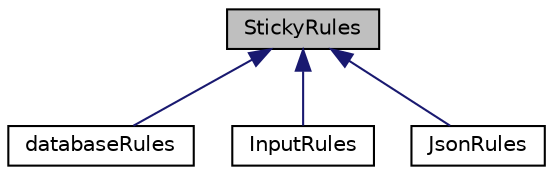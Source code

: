 digraph "StickyRules"
{
  edge [fontname="Helvetica",fontsize="10",labelfontname="Helvetica",labelfontsize="10"];
  node [fontname="Helvetica",fontsize="10",shape=record];
  Node0 [label="StickyRules",height=0.2,width=0.4,color="black", fillcolor="grey75", style="filled", fontcolor="black"];
  Node0 -> Node1 [dir="back",color="midnightblue",fontsize="10",style="solid",fontname="Helvetica"];
  Node1 [label="databaseRules",height=0.2,width=0.4,color="black", fillcolor="white", style="filled",URL="$class_zest_1_1_validation_1_1database_rules.html"];
  Node0 -> Node2 [dir="back",color="midnightblue",fontsize="10",style="solid",fontname="Helvetica"];
  Node2 [label="InputRules",height=0.2,width=0.4,color="black", fillcolor="white", style="filled",URL="$class_zest_1_1_validation_1_1_input_rules.html"];
  Node0 -> Node3 [dir="back",color="midnightblue",fontsize="10",style="solid",fontname="Helvetica"];
  Node3 [label="JsonRules",height=0.2,width=0.4,color="black", fillcolor="white", style="filled",URL="$class_zest_1_1_validation_1_1_json_rules.html"];
}

